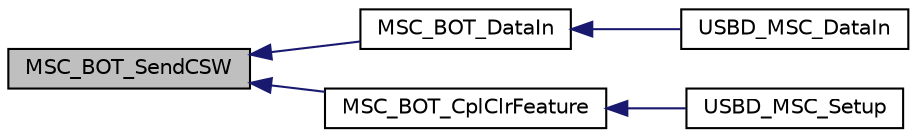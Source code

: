 digraph "MSC_BOT_SendCSW"
{
  edge [fontname="Helvetica",fontsize="10",labelfontname="Helvetica",labelfontsize="10"];
  node [fontname="Helvetica",fontsize="10",shape=record];
  rankdir="LR";
  Node42 [label="MSC_BOT_SendCSW",height=0.2,width=0.4,color="black", fillcolor="grey75", style="filled", fontcolor="black"];
  Node42 -> Node43 [dir="back",color="midnightblue",fontsize="10",style="solid",fontname="Helvetica"];
  Node43 [label="MSC_BOT_DataIn",height=0.2,width=0.4,color="black", fillcolor="white", style="filled",URL="$group___m_s_c___b_o_t___private___functions.html#ga6e6e6d34395fe9d5bb1438e38aa88ae5",tooltip="MSC_BOT_DataIn Handle BOT IN data stage. "];
  Node43 -> Node44 [dir="back",color="midnightblue",fontsize="10",style="solid",fontname="Helvetica"];
  Node44 [label="USBD_MSC_DataIn",height=0.2,width=0.4,color="black", fillcolor="white", style="filled",URL="$group___m_s_c___c_o_r_e___private___functions.html#ga5e8efa4e702c828c2c4f9af58d0447fd",tooltip="USBD_MSC_DataIn handle data IN Stage. "];
  Node42 -> Node45 [dir="back",color="midnightblue",fontsize="10",style="solid",fontname="Helvetica"];
  Node45 [label="MSC_BOT_CplClrFeature",height=0.2,width=0.4,color="black", fillcolor="white", style="filled",URL="$group___m_s_c___b_o_t___private___functions.html#gae59234b7fe768ccdf5294ddfc5abc757",tooltip="MSC_BOT_CplClrFeature Complete the clear feature request. "];
  Node45 -> Node46 [dir="back",color="midnightblue",fontsize="10",style="solid",fontname="Helvetica"];
  Node46 [label="USBD_MSC_Setup",height=0.2,width=0.4,color="black", fillcolor="white", style="filled",URL="$group___m_s_c___c_o_r_e___private___functions.html#gaf7c2344d42242f52ce4e1f9d68c7b0b9",tooltip="USBD_MSC_Setup Handle the MSC specific requests. "];
}
